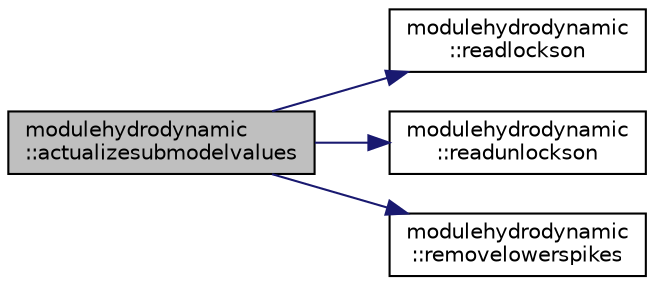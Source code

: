 digraph "modulehydrodynamic::actualizesubmodelvalues"
{
 // LATEX_PDF_SIZE
  edge [fontname="Helvetica",fontsize="10",labelfontname="Helvetica",labelfontsize="10"];
  node [fontname="Helvetica",fontsize="10",shape=record];
  rankdir="LR";
  Node1 [label="modulehydrodynamic\l::actualizesubmodelvalues",height=0.2,width=0.4,color="black", fillcolor="grey75", style="filled", fontcolor="black",tooltip=" "];
  Node1 -> Node2 [color="midnightblue",fontsize="10",style="solid"];
  Node2 [label="modulehydrodynamic\l::readlockson",height=0.2,width=0.4,color="black", fillcolor="white", style="filled",URL="$namespacemodulehydrodynamic.html#ad125ca32b530446bb6be8cbf582f792e",tooltip=" "];
  Node1 -> Node3 [color="midnightblue",fontsize="10",style="solid"];
  Node3 [label="modulehydrodynamic\l::readunlockson",height=0.2,width=0.4,color="black", fillcolor="white", style="filled",URL="$namespacemodulehydrodynamic.html#a0f4e404d78ffa5a1fef104a6f662d68d",tooltip=" "];
  Node1 -> Node4 [color="midnightblue",fontsize="10",style="solid"];
  Node4 [label="modulehydrodynamic\l::removelowerspikes",height=0.2,width=0.4,color="black", fillcolor="white", style="filled",URL="$namespacemodulehydrodynamic.html#aa08df6c812db6e473c13d11473d2c1ad",tooltip=" "];
}
